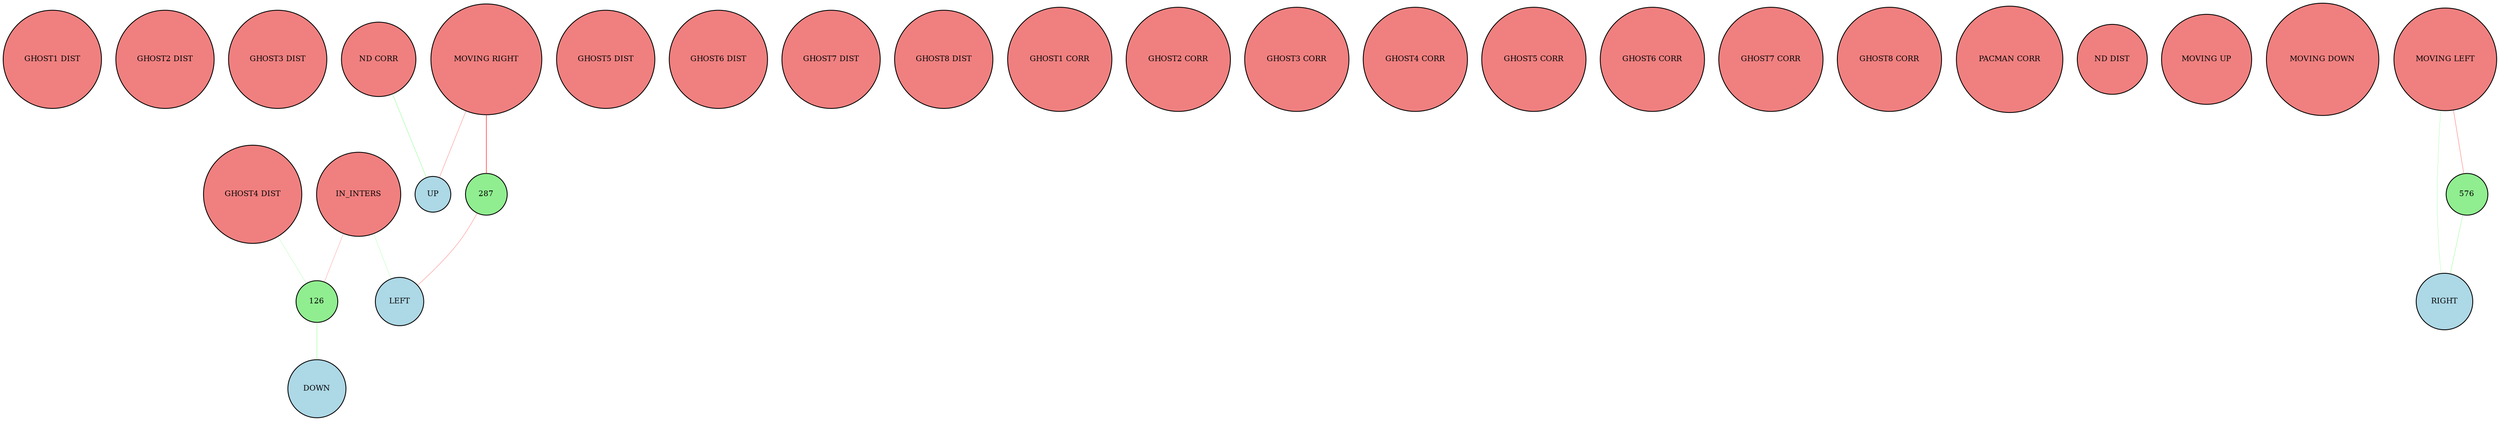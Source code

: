 digraph {
	node [bgcolor=black fontsize=9 height=0.2 shape=circle width=0.2]
	"GHOST1 DIST" [fillcolor=lightcoral shape=circle style=filled]
	"GHOST2 DIST" [fillcolor=lightcoral shape=circle style=filled]
	"GHOST3 DIST" [fillcolor=lightcoral shape=circle style=filled]
	"GHOST4 DIST" [fillcolor=lightcoral shape=circle style=filled]
	"GHOST5 DIST" [fillcolor=lightcoral shape=circle style=filled]
	"GHOST6 DIST" [fillcolor=lightcoral shape=circle style=filled]
	"GHOST7 DIST" [fillcolor=lightcoral shape=circle style=filled]
	"GHOST8 DIST" [fillcolor=lightcoral shape=circle style=filled]
	"GHOST1 CORR" [fillcolor=lightcoral shape=circle style=filled]
	"GHOST2 CORR" [fillcolor=lightcoral shape=circle style=filled]
	"GHOST3 CORR" [fillcolor=lightcoral shape=circle style=filled]
	"GHOST4 CORR" [fillcolor=lightcoral shape=circle style=filled]
	"GHOST5 CORR" [fillcolor=lightcoral shape=circle style=filled]
	"GHOST6 CORR" [fillcolor=lightcoral shape=circle style=filled]
	"GHOST7 CORR" [fillcolor=lightcoral shape=circle style=filled]
	"GHOST8 CORR" [fillcolor=lightcoral shape=circle style=filled]
	"PACMAN CORR" [fillcolor=lightcoral shape=circle style=filled]
	"ND CORR" [fillcolor=lightcoral shape=circle style=filled]
	"ND DIST" [fillcolor=lightcoral shape=circle style=filled]
	IN_INTERS [fillcolor=lightcoral shape=circle style=filled]
	"MOVING UP" [fillcolor=lightcoral shape=circle style=filled]
	"MOVING DOWN" [fillcolor=lightcoral shape=circle style=filled]
	"MOVING RIGHT" [fillcolor=lightcoral shape=circle style=filled]
	"MOVING LEFT" [fillcolor=lightcoral shape=circle style=filled]
	UP [fillcolor=lightblue style=filled]
	DOWN [fillcolor=lightblue style=filled]
	RIGHT [fillcolor=lightblue style=filled]
	LEFT [fillcolor=lightblue style=filled]
	576 [fillcolor=lightgreen style=filled]
	126 [fillcolor=lightgreen style=filled]
	287 [fillcolor=lightgreen style=filled]
	IN_INTERS -> LEFT [arrowhead=none color=green penwidth=0.130662717530269 style=solid]
	"ND CORR" -> UP [arrowhead=none color=green penwidth=0.21358044022343797 style=solid]
	126 -> DOWN [arrowhead=none color=green penwidth=0.20288346945940983 style=solid]
	"MOVING RIGHT" -> 287 [arrowhead=none color=red penwidth=0.5673588640621373 style=solid]
	287 -> LEFT [arrowhead=none color=red penwidth=0.22383553330273492 style=solid]
	"GHOST4 DIST" -> 126 [arrowhead=none color=green penwidth=0.12790322430200007 style=solid]
	"MOVING LEFT" -> RIGHT [arrowhead=none color=green penwidth=0.13787508683406574 style=solid]
	"MOVING LEFT" -> 576 [arrowhead=none color=red penwidth=0.26697014292168314 style=solid]
	576 -> RIGHT [arrowhead=none color=green penwidth=0.1919834808736737 style=solid]
	"MOVING RIGHT" -> UP [arrowhead=none color=red penwidth=0.22022005952143192 style=solid]
	IN_INTERS -> 126 [arrowhead=none color=red penwidth=0.168926184564114 style=solid]
}
